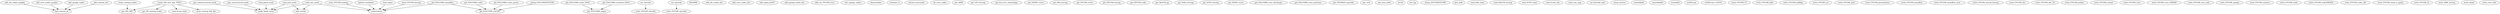 /* Created by mdot for Matlab */
digraph m2html {
  add_obc_nodes_graphic -> find_nearest_pt;
  add_river_nodes_graphic -> find_nearest_pt;
  add_sponge_nodes -> find_nearest_pt;
  add_stations_list -> find_nearest_pt;
  create_HD_nest_bdy_TYPE3 -> get_HD_OBC;
  create_HD_nest_bdy_TYPE3 -> get_HD_nesting_nodes;
  create_HD_nest_bdy_TYPE3 -> read_fvcom_bath;
  create_HD_nest_bdy_TYPE3 -> write_nesting_bdy_file;
  create_nesting_nodes -> get_HD_OBC;
  gen_semistructured_mesh -> make_blank_mesh;
  gen_unstructured_mesh -> make_blank_mesh;
  get_POLCOMS_meanflow -> get_POLCOMS_netCDF;
  get_POLCOMS_meanflow -> nodes2elems;
  get_POLCOMS_tsobc -> get_POLCOMS_netCDF;
  get_POLCOMS_tsobc_NOCL -> get_POLCOMS_sigma;
  get_POLCOMS_tsobc_gcoms -> get_POLCOMS_netCDF;
  get_POLCOMS_tsrestart_NOCL -> get_POLCOMS_sigma;
  hybrid_coordinate -> nodes2elems;
  interp_POLCOMS2FVCOM -> get_POLCOMS_netCDF;
  read_gmsh_mesh -> make_blank_mesh;
  read_grid_mesh -> add_coriolis;
  read_grid_mesh -> make_blank_mesh;
  read_sigma -> nodes2elems;
  read_sms_mesh -> add_coriolis;
  read_sms_mesh -> make_blank_mesh;
  read_sms_mesh -> nodes2elems;
  set_elevtide -> write_FVCOM_elevtide;
  set_spectide -> write_FVCOM_spectide;
  write_FVCOM_forcing -> nodes2elems;
  write_FVCOM_heating -> nodes2elems;

  README [URL="README.html"];
  add_coriolis [URL="add_coriolis.html"];
  add_obc_nodes_graphic [URL="add_obc_nodes_graphic.html"];
  add_obc_nodes_list [URL="add_obc_nodes_list.html"];
  add_river_nodes_graphic [URL="add_river_nodes_graphic.html"];
  add_river_nodes_list [URL="add_river_nodes_list.html"];
  add_sigma_forDT [URL="add_sigma_forDT.html"];
  add_sponge_nodes [URL="add_sponge_nodes.html"];
  add_sponge_nodes_list [URL="add_sponge_nodes_list.html"];
  add_stations_list [URL="add_stations_list.html"];
  add_var_FVCOM_river [URL="add_var_FVCOM_river.html"];
  calc_sponge_radius [URL="calc_sponge_radius.html"];
  create_HD_nest_bdy_TYPE3 [URL="create_HD_nest_bdy_TYPE3.html"];
  create_nesting_nodes [URL="create_nesting_nodes.html"];
  elems2nodes [URL="elems2nodes.html"];
  estimate_ts [URL="estimate_ts.html"];
  extract_mesoscale [URL="extract_mesoscale.html"];
  find_nearest_pt [URL="find_nearest_pt.html"];
  fix_river_nodes [URL="fix_river_nodes.html"];
  gen_semistructured_mesh [URL="gen_semistructured_mesh.html"];
  gen_unstructured_mesh [URL="gen_unstructured_mesh.html"];
  get_AMM [URL="get_AMM.html"];
  get_CFS_forcing [URL="get_CFS_forcing.html"];
  get_EA_river_climatology [URL="get_EA_river_climatology.html"];
  get_EHYPE_rivers [URL="get_EHYPE_rivers.html"];
  get_ERA_forcing [URL="get_ERA_forcing.html"];
  get_FVCOM_rivers [URL="get_FVCOM_rivers.html"];
  get_HD_OBC [URL="get_HD_OBC.html"];
  get_HD_nesting_nodes [URL="get_HD_nesting_nodes.html"];
  get_HYCOM_forcing [URL="get_HYCOM_forcing.html"];
  get_HYCOM_tsobc [URL="get_HYCOM_tsobc.html"];
  get_MetUM_pp [URL="get_MetUM_pp.html"];
  get_NAE2_forcing [URL="get_NAE2_forcing.html"];
  get_NCEP_forcing [URL="get_NCEP_forcing.html"];
  get_NEMO_rivers [URL="get_NEMO_rivers.html"];
  get_POLCOMS_meanflow [URL="get_POLCOMS_meanflow.html"];
  get_POLCOMS_netCDF [URL="get_POLCOMS_netCDF.html"];
  get_POLCOMS_river_discharge [URL="get_POLCOMS_river_discharge.html"];
  get_POLCOMS_river_positions [URL="get_POLCOMS_river_positions.html"];
  get_POLCOMS_sigma [URL="get_POLCOMS_sigma.html"];
  get_POLCOMS_tsobc [URL="get_POLCOMS_tsobc.html"];
  get_POLCOMS_tsobc_NOCL [URL="get_POLCOMS_tsobc_NOCL.html"];
  get_POLCOMS_tsobc_gcoms [URL="get_POLCOMS_tsobc_gcoms.html"];
  get_POLCOMS_tsrestart_NOCL [URL="get_POLCOMS_tsrestart_NOCL.html"];
  get_POLPRED_spectide [URL="get_POLPRED_spectide.html"];
  get_cs3x [URL="get_cs3x.html"];
  get_zeta_xtide [URL="get_zeta_xtide.html"];
  hybrid_coordinate [URL="hybrid_coordinate.html"];
  inCell [URL="inCell.html"];
  init_lag [URL="init_lag.html"];
  interp_HYCOM2FVCOM [URL="interp_HYCOM2FVCOM.html"];
  interp_POLCOMS2FVCOM [URL="interp_POLCOMS2FVCOM.html"];
  make_blank_mesh [URL="make_blank_mesh.html"];
  nodes2elems [URL="nodes2elems.html"];
  plot_field [URL="plot_field.html"];
  read_ERA_wind [URL="read_ERA_wind.html"];
  read_MetUM_forcing [URL="read_MetUM_forcing.html"];
  read_NCEP_wind [URL="read_NCEP_wind.html"];
  read_fvcom_bath [URL="read_fvcom_bath.html"];
  read_fvcom_obc [URL="read_fvcom_obc.html"];
  read_gmsh_mesh [URL="read_gmsh_mesh.html"];
  read_grid_mesh [URL="read_grid_mesh.html"];
  read_sigma [URL="read_sigma.html"];
  read_sms_map [URL="read_sms_map.html"];
  read_sms_mesh [URL="read_sms_mesh.html"];
  set_elevtide [URL="set_elevtide.html"];
  set_elevtide_tmd [URL="set_elevtide_tmd.html"];
  set_spectide [URL="set_spectide.html"];
  setup_metrics [URL="setup_metrics.html"];
  smoothfield [URL="smoothfield.html"];
  smoothfield2 [URL="smoothfield2.html"];
  truncfield [URL="truncfield.html"];
  wrf2fvcom [URL="wrf2fvcom.html"];
  wrf2fvcom_U10V10 [URL="wrf2fvcom_U10V10.html"];
  write_FVCOM_TT [URL="write_FVCOM_TT.html"];
  write_FVCOM_bath [URL="write_FVCOM_bath.html"];
  write_FVCOM_bedflag [URL="write_FVCOM_bedflag.html"];
  write_FVCOM_cor [URL="write_FVCOM_cor.html"];
  write_FVCOM_elevtide [URL="write_FVCOM_elevtide.html"];
  write_FVCOM_forcing [URL="write_FVCOM_forcing.html"];
  write_FVCOM_grid [URL="write_FVCOM_grid.html"];
  write_FVCOM_groundwater [URL="write_FVCOM_groundwater.html"];
  write_FVCOM_heating [URL="write_FVCOM_heating.html"];
  write_FVCOM_meanflow [URL="write_FVCOM_meanflow.html"];
  write_FVCOM_meanflow_ascii [URL="write_FVCOM_meanflow_ascii.html"];
  write_FVCOM_nested_forcing [URL="write_FVCOM_nested_forcing.html"];
  write_FVCOM_obc [URL="write_FVCOM_obc.html"];
  write_FVCOM_obs_TS [URL="write_FVCOM_obs_TS.html"];
  write_FVCOM_probes [URL="write_FVCOM_probes.html"];
  write_FVCOM_restart [URL="write_FVCOM_restart.html"];
  write_FVCOM_river [URL="write_FVCOM_river.html"];
  write_FVCOM_river_ERSEM [URL="write_FVCOM_river_ERSEM.html"];
  write_FVCOM_river_nml [URL="write_FVCOM_river_nml.html"];
  write_FVCOM_spectide [URL="write_FVCOM_spectide.html"];
  write_FVCOM_sponge [URL="write_FVCOM_sponge.html"];
  write_FVCOM_stations [URL="write_FVCOM_stations.html"];
  write_FVCOM_tsobc [URL="write_FVCOM_tsobc.html"];
  write_FVCOM_tsobcERSEM [URL="write_FVCOM_tsobcERSEM.html"];
  write_FVCOM_tsobc_old [URL="write_FVCOM_tsobc_old.html"];
  write_FVCOM_wind_ts_speed [URL="write_FVCOM_wind_ts_speed.html"];
  write_FVCOM_z0 [URL="write_FVCOM_z0.html"];
  write_WRF_forcing [URL="write_WRF_forcing.html"];
  write_dtank [URL="write_dtank.html"];
  write_nesting_bdy_file [URL="write_nesting_bdy_file.html"];
  write_river_info [URL="write_river_info.html"];
}